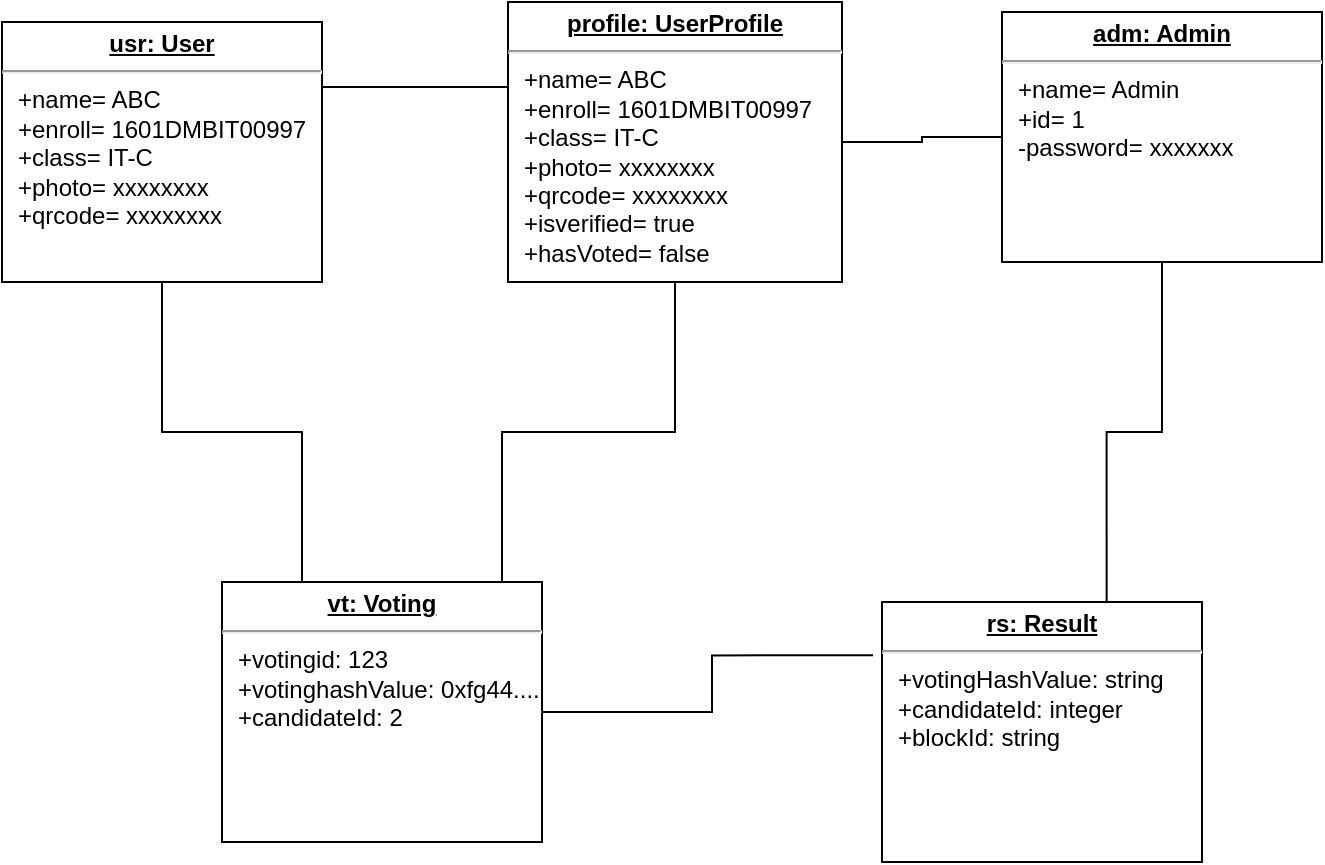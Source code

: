 <mxfile version="12.2.6" type="github" pages="1">
  <diagram id="ht-fG4n_-JmSU7EIksZj" name="Page-1">
    <mxGraphModel dx="1024" dy="534" grid="1" gridSize="10" guides="1" tooltips="1" connect="1" arrows="1" fold="1" page="1" pageScale="1" pageWidth="827" pageHeight="1169" math="0" shadow="0">
      <root>
        <mxCell id="0"/>
        <mxCell id="1" parent="0"/>
        <mxCell id="U70fXw84yEbCqGNwoWJ3-15" style="edgeStyle=orthogonalEdgeStyle;rounded=0;orthogonalLoop=1;jettySize=auto;html=1;exitX=1;exitY=0.25;exitDx=0;exitDy=0;entryX=0.006;entryY=0.304;entryDx=0;entryDy=0;entryPerimeter=0;endArrow=none;endFill=0;" edge="1" parent="1" source="U70fXw84yEbCqGNwoWJ3-1" target="U70fXw84yEbCqGNwoWJ3-3">
          <mxGeometry relative="1" as="geometry"/>
        </mxCell>
        <mxCell id="U70fXw84yEbCqGNwoWJ3-19" style="edgeStyle=orthogonalEdgeStyle;rounded=0;orthogonalLoop=1;jettySize=auto;html=1;entryX=0.25;entryY=0;entryDx=0;entryDy=0;endArrow=none;endFill=0;" edge="1" parent="1" source="U70fXw84yEbCqGNwoWJ3-1" target="U70fXw84yEbCqGNwoWJ3-13">
          <mxGeometry relative="1" as="geometry"/>
        </mxCell>
        <mxCell id="U70fXw84yEbCqGNwoWJ3-1" value="&lt;p style=&quot;margin: 0px ; margin-top: 4px ; text-align: center ; text-decoration: underline&quot;&gt;&lt;b&gt;usr: User&lt;/b&gt;&lt;/p&gt;&lt;hr&gt;&lt;p style=&quot;margin: 0px ; margin-left: 8px&quot;&gt;+name= ABC&lt;br&gt;+enroll= 1601DMBIT00997&lt;br&gt;+class= IT-C&lt;/p&gt;&lt;p style=&quot;margin: 0px ; margin-left: 8px&quot;&gt;+photo= xxxxxxxx&lt;/p&gt;&lt;p style=&quot;margin: 0px ; margin-left: 8px&quot;&gt;+qrcode= xxxxxxxx&lt;/p&gt;" style="verticalAlign=top;align=left;overflow=fill;fontSize=12;fontFamily=Helvetica;html=1;" vertex="1" parent="1">
          <mxGeometry x="80" y="60" width="160" height="130" as="geometry"/>
        </mxCell>
        <mxCell id="U70fXw84yEbCqGNwoWJ3-16" style="edgeStyle=orthogonalEdgeStyle;rounded=0;orthogonalLoop=1;jettySize=auto;html=1;entryX=0;entryY=0.5;entryDx=0;entryDy=0;endArrow=none;endFill=0;" edge="1" parent="1" source="U70fXw84yEbCqGNwoWJ3-3" target="U70fXw84yEbCqGNwoWJ3-4">
          <mxGeometry relative="1" as="geometry"/>
        </mxCell>
        <mxCell id="U70fXw84yEbCqGNwoWJ3-18" style="edgeStyle=orthogonalEdgeStyle;rounded=0;orthogonalLoop=1;jettySize=auto;html=1;entryX=0.875;entryY=0;entryDx=0;entryDy=0;entryPerimeter=0;endArrow=none;endFill=0;" edge="1" parent="1" source="U70fXw84yEbCqGNwoWJ3-3" target="U70fXw84yEbCqGNwoWJ3-13">
          <mxGeometry relative="1" as="geometry"/>
        </mxCell>
        <mxCell id="U70fXw84yEbCqGNwoWJ3-3" value="&lt;p style=&quot;margin: 0px ; margin-top: 4px ; text-align: center ; text-decoration: underline&quot;&gt;&lt;b&gt;profile: UserProfile&lt;/b&gt;&lt;/p&gt;&lt;hr&gt;&lt;p style=&quot;margin: 0px ; margin-left: 8px&quot;&gt;+name= ABC&lt;br&gt;+enroll= 1601DMBIT00997&lt;br&gt;+class= IT-C&lt;/p&gt;&lt;p style=&quot;margin: 0px ; margin-left: 8px&quot;&gt;+photo= xxxxxxxx&lt;/p&gt;&lt;p style=&quot;margin: 0px ; margin-left: 8px&quot;&gt;+qrcode= xxxxxxxx&lt;/p&gt;&lt;p style=&quot;margin: 0px ; margin-left: 8px&quot;&gt;+isverified= true&lt;/p&gt;&lt;p style=&quot;margin: 0px ; margin-left: 8px&quot;&gt;+hasVoted= false&lt;/p&gt;" style="verticalAlign=top;align=left;overflow=fill;fontSize=12;fontFamily=Helvetica;html=1;" vertex="1" parent="1">
          <mxGeometry x="333" y="50" width="167" height="140" as="geometry"/>
        </mxCell>
        <mxCell id="U70fXw84yEbCqGNwoWJ3-17" style="edgeStyle=orthogonalEdgeStyle;rounded=0;orthogonalLoop=1;jettySize=auto;html=1;entryX=0.702;entryY=0.002;entryDx=0;entryDy=0;entryPerimeter=0;endArrow=none;endFill=0;" edge="1" parent="1" source="U70fXw84yEbCqGNwoWJ3-4" target="U70fXw84yEbCqGNwoWJ3-14">
          <mxGeometry relative="1" as="geometry"/>
        </mxCell>
        <mxCell id="U70fXw84yEbCqGNwoWJ3-4" value="&lt;p style=&quot;margin: 0px ; margin-top: 4px ; text-align: center ; text-decoration: underline&quot;&gt;&lt;b&gt;adm: Admin&lt;/b&gt;&lt;/p&gt;&lt;hr&gt;&lt;p style=&quot;margin: 0px ; margin-left: 8px&quot;&gt;+name= Admin&lt;br&gt;+id= 1&lt;br&gt;-password= xxxxxxx&lt;/p&gt;" style="verticalAlign=top;align=left;overflow=fill;fontSize=12;fontFamily=Helvetica;html=1;" vertex="1" parent="1">
          <mxGeometry x="580" y="55" width="160" height="125" as="geometry"/>
        </mxCell>
        <mxCell id="U70fXw84yEbCqGNwoWJ3-20" style="edgeStyle=orthogonalEdgeStyle;rounded=0;orthogonalLoop=1;jettySize=auto;html=1;entryX=-0.028;entryY=0.205;entryDx=0;entryDy=0;entryPerimeter=0;endArrow=none;endFill=0;" edge="1" parent="1" source="U70fXw84yEbCqGNwoWJ3-13" target="U70fXw84yEbCqGNwoWJ3-14">
          <mxGeometry relative="1" as="geometry"/>
        </mxCell>
        <mxCell id="U70fXw84yEbCqGNwoWJ3-13" value="&lt;p style=&quot;margin: 0px ; margin-top: 4px ; text-align: center ; text-decoration: underline&quot;&gt;&lt;b&gt;vt: Voting&lt;/b&gt;&lt;/p&gt;&lt;hr&gt;&lt;p style=&quot;margin: 0px ; margin-left: 8px&quot;&gt;+votingid: 123&lt;br style=&quot;padding: 0px ; margin: 0px&quot;&gt;+votinghashValue: 0xfg44....&lt;br style=&quot;padding: 0px ; margin: 0px&quot;&gt;+candidateId: 2&lt;br&gt;&lt;/p&gt;" style="verticalAlign=top;align=left;overflow=fill;fontSize=12;fontFamily=Helvetica;html=1;" vertex="1" parent="1">
          <mxGeometry x="190" y="340" width="160" height="130" as="geometry"/>
        </mxCell>
        <mxCell id="U70fXw84yEbCqGNwoWJ3-14" value="&lt;p style=&quot;margin: 0px ; margin-top: 4px ; text-align: center ; text-decoration: underline&quot;&gt;&lt;b&gt;rs: Result&lt;/b&gt;&lt;/p&gt;&lt;hr&gt;&lt;p style=&quot;margin: 0px ; margin-left: 8px&quot;&gt;+votingHashValue: string&lt;br style=&quot;padding: 0px ; margin: 0px&quot;&gt;+candidateId: integer&amp;nbsp;&lt;br style=&quot;padding: 0px ; margin: 0px&quot;&gt;+blockId: string&lt;br&gt;&lt;/p&gt;" style="verticalAlign=top;align=left;overflow=fill;fontSize=12;fontFamily=Helvetica;html=1;" vertex="1" parent="1">
          <mxGeometry x="520" y="350" width="160" height="130" as="geometry"/>
        </mxCell>
      </root>
    </mxGraphModel>
  </diagram>
</mxfile>
